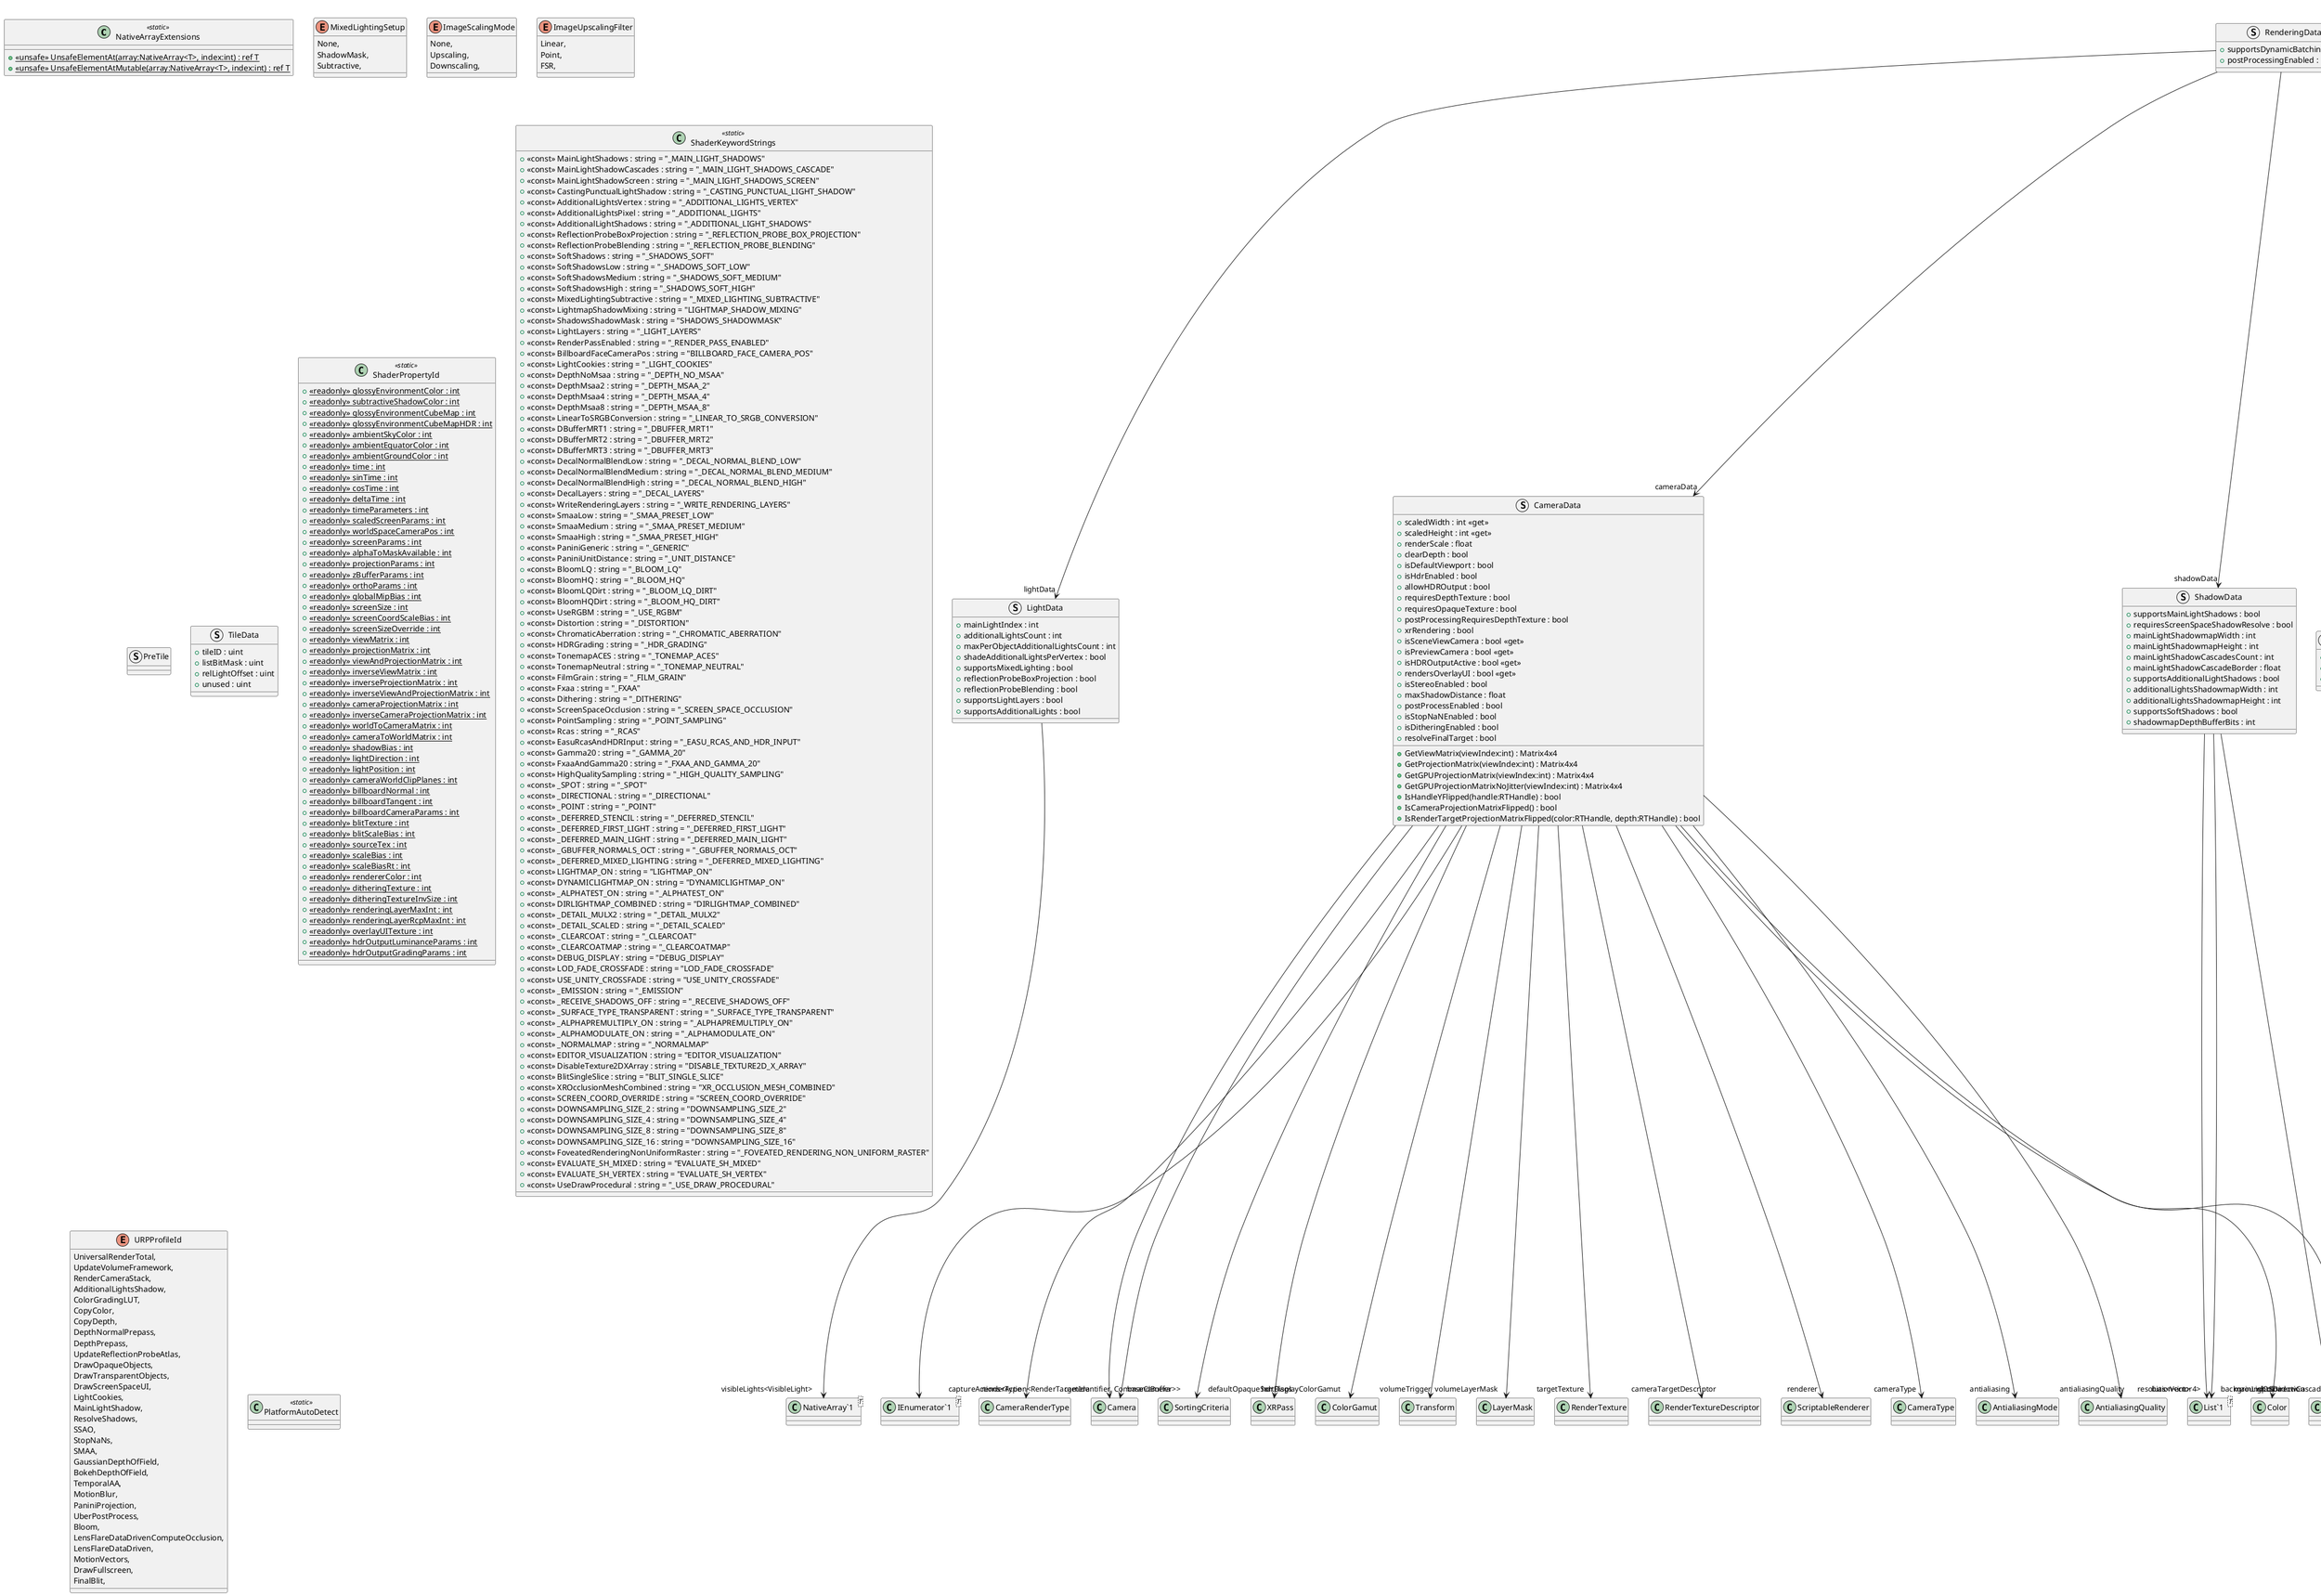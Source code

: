 @startuml
class NativeArrayExtensions <<static>> {
    + {static} <<unsafe>> UnsafeElementAt(array:NativeArray<T>, index:int) : ref T
    + {static} <<unsafe>> UnsafeElementAtMutable(array:NativeArray<T>, index:int) : ref T
}
enum MixedLightingSetup {
    None,
    ShadowMask,
    Subtractive,
}
enum ImageScalingMode {
    None,
    Upscaling,
    Downscaling,
}
enum ImageUpscalingFilter {
    Linear,
    Point,
    FSR,
}
struct RenderingData {
    + supportsDynamicBatching : bool
    + postProcessingEnabled : bool
}
struct LightData {
    + mainLightIndex : int
    + additionalLightsCount : int
    + maxPerObjectAdditionalLightsCount : int
    + shadeAdditionalLightsPerVertex : bool
    + supportsMixedLighting : bool
    + reflectionProbeBoxProjection : bool
    + reflectionProbeBlending : bool
    + supportsLightLayers : bool
    + supportsAdditionalLights : bool
}
struct CameraData {
    + GetViewMatrix(viewIndex:int) : Matrix4x4
    + GetProjectionMatrix(viewIndex:int) : Matrix4x4
    + GetGPUProjectionMatrix(viewIndex:int) : Matrix4x4
    + GetGPUProjectionMatrixNoJitter(viewIndex:int) : Matrix4x4
    + scaledWidth : int <<get>>
    + scaledHeight : int <<get>>
    + renderScale : float
    + clearDepth : bool
    + isDefaultViewport : bool
    + isHdrEnabled : bool
    + allowHDROutput : bool
    + requiresDepthTexture : bool
    + requiresOpaqueTexture : bool
    + postProcessingRequiresDepthTexture : bool
    + xrRendering : bool
    + isSceneViewCamera : bool <<get>>
    + isPreviewCamera : bool <<get>>
    + isHDROutputActive : bool <<get>>
    + rendersOverlayUI : bool <<get>>
    + IsHandleYFlipped(handle:RTHandle) : bool
    + IsCameraProjectionMatrixFlipped() : bool
    + IsRenderTargetProjectionMatrixFlipped(color:RTHandle, depth:RTHandle) : bool
    + isStereoEnabled : bool
    + maxShadowDistance : float
    + postProcessEnabled : bool
    + isStopNaNEnabled : bool
    + isDitheringEnabled : bool
    + resolveFinalTarget : bool
}
struct ShadowData {
    + supportsMainLightShadows : bool
    + requiresScreenSpaceShadowResolve : bool
    + mainLightShadowmapWidth : int
    + mainLightShadowmapHeight : int
    + mainLightShadowCascadesCount : int
    + mainLightShadowCascadeBorder : float
    + supportsAdditionalLightShadows : bool
    + additionalLightsShadowmapWidth : int
    + additionalLightsShadowmapHeight : int
    + supportsSoftShadows : bool
    + shadowmapDepthBufferBits : int
}
struct PreTile {
}
struct TileData {
    + tileID : uint
    + listBitMask : uint
    + relLightOffset : uint
    + unused : uint
}
struct PunctualLightData {
    + radius : float
    + flags : int
    + layerMask : uint
}
class ShaderPropertyId <<static>> {
    + {static} <<readonly>> glossyEnvironmentColor : int
    + {static} <<readonly>> subtractiveShadowColor : int
    + {static} <<readonly>> glossyEnvironmentCubeMap : int
    + {static} <<readonly>> glossyEnvironmentCubeMapHDR : int
    + {static} <<readonly>> ambientSkyColor : int
    + {static} <<readonly>> ambientEquatorColor : int
    + {static} <<readonly>> ambientGroundColor : int
    + {static} <<readonly>> time : int
    + {static} <<readonly>> sinTime : int
    + {static} <<readonly>> cosTime : int
    + {static} <<readonly>> deltaTime : int
    + {static} <<readonly>> timeParameters : int
    + {static} <<readonly>> scaledScreenParams : int
    + {static} <<readonly>> worldSpaceCameraPos : int
    + {static} <<readonly>> screenParams : int
    + {static} <<readonly>> alphaToMaskAvailable : int
    + {static} <<readonly>> projectionParams : int
    + {static} <<readonly>> zBufferParams : int
    + {static} <<readonly>> orthoParams : int
    + {static} <<readonly>> globalMipBias : int
    + {static} <<readonly>> screenSize : int
    + {static} <<readonly>> screenCoordScaleBias : int
    + {static} <<readonly>> screenSizeOverride : int
    + {static} <<readonly>> viewMatrix : int
    + {static} <<readonly>> projectionMatrix : int
    + {static} <<readonly>> viewAndProjectionMatrix : int
    + {static} <<readonly>> inverseViewMatrix : int
    + {static} <<readonly>> inverseProjectionMatrix : int
    + {static} <<readonly>> inverseViewAndProjectionMatrix : int
    + {static} <<readonly>> cameraProjectionMatrix : int
    + {static} <<readonly>> inverseCameraProjectionMatrix : int
    + {static} <<readonly>> worldToCameraMatrix : int
    + {static} <<readonly>> cameraToWorldMatrix : int
    + {static} <<readonly>> shadowBias : int
    + {static} <<readonly>> lightDirection : int
    + {static} <<readonly>> lightPosition : int
    + {static} <<readonly>> cameraWorldClipPlanes : int
    + {static} <<readonly>> billboardNormal : int
    + {static} <<readonly>> billboardTangent : int
    + {static} <<readonly>> billboardCameraParams : int
    + {static} <<readonly>> blitTexture : int
    + {static} <<readonly>> blitScaleBias : int
    + {static} <<readonly>> sourceTex : int
    + {static} <<readonly>> scaleBias : int
    + {static} <<readonly>> scaleBiasRt : int
    + {static} <<readonly>> rendererColor : int
    + {static} <<readonly>> ditheringTexture : int
    + {static} <<readonly>> ditheringTextureInvSize : int
    + {static} <<readonly>> renderingLayerMaxInt : int
    + {static} <<readonly>> renderingLayerRcpMaxInt : int
    + {static} <<readonly>> overlayUITexture : int
    + {static} <<readonly>> hdrOutputLuminanceParams : int
    + {static} <<readonly>> hdrOutputGradingParams : int
}
struct PostProcessingData {
    + lutSize : int
    + useFastSRGBLinearConversion : bool
    + supportDataDrivenLensFlare : bool
}
class ShaderKeywordStrings <<static>> {
    + <<const>> MainLightShadows : string = "_MAIN_LIGHT_SHADOWS"
    + <<const>> MainLightShadowCascades : string = "_MAIN_LIGHT_SHADOWS_CASCADE"
    + <<const>> MainLightShadowScreen : string = "_MAIN_LIGHT_SHADOWS_SCREEN"
    + <<const>> CastingPunctualLightShadow : string = "_CASTING_PUNCTUAL_LIGHT_SHADOW"
    + <<const>> AdditionalLightsVertex : string = "_ADDITIONAL_LIGHTS_VERTEX"
    + <<const>> AdditionalLightsPixel : string = "_ADDITIONAL_LIGHTS"
    + <<const>> AdditionalLightShadows : string = "_ADDITIONAL_LIGHT_SHADOWS"
    + <<const>> ReflectionProbeBoxProjection : string = "_REFLECTION_PROBE_BOX_PROJECTION"
    + <<const>> ReflectionProbeBlending : string = "_REFLECTION_PROBE_BLENDING"
    + <<const>> SoftShadows : string = "_SHADOWS_SOFT"
    + <<const>> SoftShadowsLow : string = "_SHADOWS_SOFT_LOW"
    + <<const>> SoftShadowsMedium : string = "_SHADOWS_SOFT_MEDIUM"
    + <<const>> SoftShadowsHigh : string = "_SHADOWS_SOFT_HIGH"
    + <<const>> MixedLightingSubtractive : string = "_MIXED_LIGHTING_SUBTRACTIVE"
    + <<const>> LightmapShadowMixing : string = "LIGHTMAP_SHADOW_MIXING"
    + <<const>> ShadowsShadowMask : string = "SHADOWS_SHADOWMASK"
    + <<const>> LightLayers : string = "_LIGHT_LAYERS"
    + <<const>> RenderPassEnabled : string = "_RENDER_PASS_ENABLED"
    + <<const>> BillboardFaceCameraPos : string = "BILLBOARD_FACE_CAMERA_POS"
    + <<const>> LightCookies : string = "_LIGHT_COOKIES"
    + <<const>> DepthNoMsaa : string = "_DEPTH_NO_MSAA"
    + <<const>> DepthMsaa2 : string = "_DEPTH_MSAA_2"
    + <<const>> DepthMsaa4 : string = "_DEPTH_MSAA_4"
    + <<const>> DepthMsaa8 : string = "_DEPTH_MSAA_8"
    + <<const>> LinearToSRGBConversion : string = "_LINEAR_TO_SRGB_CONVERSION"
    + <<const>> DBufferMRT1 : string = "_DBUFFER_MRT1"
    + <<const>> DBufferMRT2 : string = "_DBUFFER_MRT2"
    + <<const>> DBufferMRT3 : string = "_DBUFFER_MRT3"
    + <<const>> DecalNormalBlendLow : string = "_DECAL_NORMAL_BLEND_LOW"
    + <<const>> DecalNormalBlendMedium : string = "_DECAL_NORMAL_BLEND_MEDIUM"
    + <<const>> DecalNormalBlendHigh : string = "_DECAL_NORMAL_BLEND_HIGH"
    + <<const>> DecalLayers : string = "_DECAL_LAYERS"
    + <<const>> WriteRenderingLayers : string = "_WRITE_RENDERING_LAYERS"
    + <<const>> SmaaLow : string = "_SMAA_PRESET_LOW"
    + <<const>> SmaaMedium : string = "_SMAA_PRESET_MEDIUM"
    + <<const>> SmaaHigh : string = "_SMAA_PRESET_HIGH"
    + <<const>> PaniniGeneric : string = "_GENERIC"
    + <<const>> PaniniUnitDistance : string = "_UNIT_DISTANCE"
    + <<const>> BloomLQ : string = "_BLOOM_LQ"
    + <<const>> BloomHQ : string = "_BLOOM_HQ"
    + <<const>> BloomLQDirt : string = "_BLOOM_LQ_DIRT"
    + <<const>> BloomHQDirt : string = "_BLOOM_HQ_DIRT"
    + <<const>> UseRGBM : string = "_USE_RGBM"
    + <<const>> Distortion : string = "_DISTORTION"
    + <<const>> ChromaticAberration : string = "_CHROMATIC_ABERRATION"
    + <<const>> HDRGrading : string = "_HDR_GRADING"
    + <<const>> TonemapACES : string = "_TONEMAP_ACES"
    + <<const>> TonemapNeutral : string = "_TONEMAP_NEUTRAL"
    + <<const>> FilmGrain : string = "_FILM_GRAIN"
    + <<const>> Fxaa : string = "_FXAA"
    + <<const>> Dithering : string = "_DITHERING"
    + <<const>> ScreenSpaceOcclusion : string = "_SCREEN_SPACE_OCCLUSION"
    + <<const>> PointSampling : string = "_POINT_SAMPLING"
    + <<const>> Rcas : string = "_RCAS"
    + <<const>> EasuRcasAndHDRInput : string = "_EASU_RCAS_AND_HDR_INPUT"
    + <<const>> Gamma20 : string = "_GAMMA_20"
    + <<const>> FxaaAndGamma20 : string = "_FXAA_AND_GAMMA_20"
    + <<const>> HighQualitySampling : string = "_HIGH_QUALITY_SAMPLING"
    + <<const>> _SPOT : string = "_SPOT"
    + <<const>> _DIRECTIONAL : string = "_DIRECTIONAL"
    + <<const>> _POINT : string = "_POINT"
    + <<const>> _DEFERRED_STENCIL : string = "_DEFERRED_STENCIL"
    + <<const>> _DEFERRED_FIRST_LIGHT : string = "_DEFERRED_FIRST_LIGHT"
    + <<const>> _DEFERRED_MAIN_LIGHT : string = "_DEFERRED_MAIN_LIGHT"
    + <<const>> _GBUFFER_NORMALS_OCT : string = "_GBUFFER_NORMALS_OCT"
    + <<const>> _DEFERRED_MIXED_LIGHTING : string = "_DEFERRED_MIXED_LIGHTING"
    + <<const>> LIGHTMAP_ON : string = "LIGHTMAP_ON"
    + <<const>> DYNAMICLIGHTMAP_ON : string = "DYNAMICLIGHTMAP_ON"
    + <<const>> _ALPHATEST_ON : string = "_ALPHATEST_ON"
    + <<const>> DIRLIGHTMAP_COMBINED : string = "DIRLIGHTMAP_COMBINED"
    + <<const>> _DETAIL_MULX2 : string = "_DETAIL_MULX2"
    + <<const>> _DETAIL_SCALED : string = "_DETAIL_SCALED"
    + <<const>> _CLEARCOAT : string = "_CLEARCOAT"
    + <<const>> _CLEARCOATMAP : string = "_CLEARCOATMAP"
    + <<const>> DEBUG_DISPLAY : string = "DEBUG_DISPLAY"
    + <<const>> LOD_FADE_CROSSFADE : string = "LOD_FADE_CROSSFADE"
    + <<const>> USE_UNITY_CROSSFADE : string = "USE_UNITY_CROSSFADE"
    + <<const>> _EMISSION : string = "_EMISSION"
    + <<const>> _RECEIVE_SHADOWS_OFF : string = "_RECEIVE_SHADOWS_OFF"
    + <<const>> _SURFACE_TYPE_TRANSPARENT : string = "_SURFACE_TYPE_TRANSPARENT"
    + <<const>> _ALPHAPREMULTIPLY_ON : string = "_ALPHAPREMULTIPLY_ON"
    + <<const>> _ALPHAMODULATE_ON : string = "_ALPHAMODULATE_ON"
    + <<const>> _NORMALMAP : string = "_NORMALMAP"
    + <<const>> EDITOR_VISUALIZATION : string = "EDITOR_VISUALIZATION"
    + <<const>> DisableTexture2DXArray : string = "DISABLE_TEXTURE2D_X_ARRAY"
    + <<const>> BlitSingleSlice : string = "BLIT_SINGLE_SLICE"
    + <<const>> XROcclusionMeshCombined : string = "XR_OCCLUSION_MESH_COMBINED"
    + <<const>> SCREEN_COORD_OVERRIDE : string = "SCREEN_COORD_OVERRIDE"
    + <<const>> DOWNSAMPLING_SIZE_2 : string = "DOWNSAMPLING_SIZE_2"
    + <<const>> DOWNSAMPLING_SIZE_4 : string = "DOWNSAMPLING_SIZE_4"
    + <<const>> DOWNSAMPLING_SIZE_8 : string = "DOWNSAMPLING_SIZE_8"
    + <<const>> DOWNSAMPLING_SIZE_16 : string = "DOWNSAMPLING_SIZE_16"
    + <<const>> FoveatedRenderingNonUniformRaster : string = "_FOVEATED_RENDERING_NON_UNIFORM_RASTER"
    + <<const>> EVALUATE_SH_MIXED : string = "EVALUATE_SH_MIXED"
    + <<const>> EVALUATE_SH_VERTEX : string = "EVALUATE_SH_VERTEX"
    + <<const>> UseDrawProcedural : string = "_USE_DRAW_PROCEDURAL"
}
class UniversalRenderPipeline <<sealed>> <<partial>> {
    + {static} IsGameCamera(camera:Camera) : bool
    + {static} IsStereoEnabled(camera:Camera) : bool
    + {static} GetLightAttenuationAndSpotDirection(lightType:LightType, lightRange:float, lightLocalToWorldMatrix:Matrix4x4, spotAngle:float, innerSpotAngle:float?, lightAttenuation:Vector4, lightSpotDir:Vector4) : void
    + {static} InitializeLightConstants_Common(lights:NativeArray<VisibleLight>, lightIndex:int, lightPos:Vector4, lightColor:Vector4, lightAttenuation:Vector4, lightSpotDir:Vector4, lightOcclusionProbeChannel:Vector4) : void
}
enum URPProfileId {
    UniversalRenderTotal,
    UpdateVolumeFramework,
    RenderCameraStack,
    AdditionalLightsShadow,
    ColorGradingLUT,
    CopyColor,
    CopyDepth,
    DepthNormalPrepass,
    DepthPrepass,
    UpdateReflectionProbeAtlas,
    DrawOpaqueObjects,
    DrawTransparentObjects,
    DrawScreenSpaceUI,
    LightCookies,
    MainLightShadow,
    ResolveShadows,
    SSAO,
    StopNaNs,
    SMAA,
    GaussianDepthOfField,
    BokehDepthOfField,
    TemporalAA,
    MotionBlur,
    PaniniProjection,
    UberPostProcess,
    Bloom,
    LensFlareDataDrivenComputeOcclusion,
    LensFlareDataDriven,
    MotionVectors,
    DrawFullscreen,
    FinalBlit,
}
class PlatformAutoDetect <<static>> {
}
class "NativeArray`1"<T> {
}
class "IEnumerator`1"<T> {
}
class "List`1"<T> {
}
RenderingData --> "cullResults" CullingResults
RenderingData --> "cameraData" CameraData
RenderingData --> "lightData" LightData
RenderingData --> "shadowData" ShadowData
RenderingData --> "postProcessingData" PostProcessingData
RenderingData --> "perObjectData" PerObjectData
LightData --> "visibleLights<VisibleLight>" "NativeArray`1"
CameraData --> "camera" Camera
CameraData --> "renderType" CameraRenderType
CameraData --> "targetTexture" RenderTexture
CameraData --> "cameraTargetDescriptor" RenderTextureDescriptor
CameraData --> "cameraType" CameraType
CameraData --> "hdrDisplayColorGamut" ColorGamut
CameraData --> "defaultOpaqueSortFlags" SortingCriteria
CameraData --> "xr" XRPass
CameraData --> "captureActions<Action<RenderTargetIdentifier, CommandBuffer>>" "IEnumerator`1"
CameraData --> "volumeLayerMask" LayerMask
CameraData --> "volumeTrigger" Transform
CameraData --> "antialiasing" AntialiasingMode
CameraData --> "antialiasingQuality" AntialiasingQuality
CameraData --> "renderer" ScriptableRenderer
CameraData --> "worldSpaceCameraPos" Vector3
CameraData --> "backgroundColor" Color
CameraData --> "baseCamera" Camera
ShadowData --> "mainLightShadowCascadesSplit" Vector3
ShadowData --> "bias<Vector4>" "List`1"
ShadowData --> "resolution<int>" "List`1"
PunctualLightData --> "wsPos" Vector3
PunctualLightData --> "color" Vector4
PunctualLightData --> "attenuation" Vector4
PunctualLightData --> "spotDirection" Vector3
PunctualLightData --> "occlusionProbeInfo" Vector4
PostProcessingData --> "gradingMode" ColorGradingMode
UniversalRenderPipeline --> "asset" UniversalRenderPipelineAsset
@enduml
